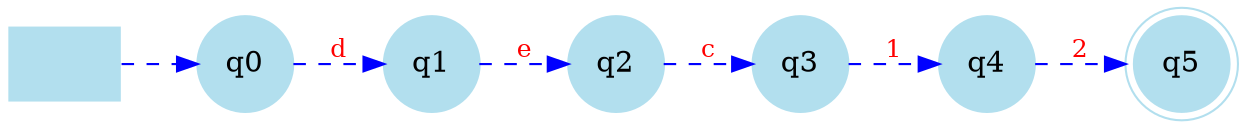 digraph "automathon/Valor_de_asignacion/automata_35_token" {
	graph [rankdir=LR]
	node [color=lightblue2 shape=circle style=filled]
	edge [color=blue fontcolor=red fontsize=12 style=dashed]
	"" [label="" shape=plaintext]
	q5 [label=q5 shape=doublecircle]
	q4 [label=q4 shape=circle]
	q2 [label=q2 shape=circle]
	q1 [label=q1 shape=circle]
	q0 [label=q0 shape=circle]
	q3 [label=q3 shape=circle]
	"" -> q0 [label=""]
	q0 -> q1 [label=d]
	q1 -> q2 [label=e]
	q2 -> q3 [label=c]
	q3 -> q4 [label=1]
	q4 -> q5 [label=2]
}
